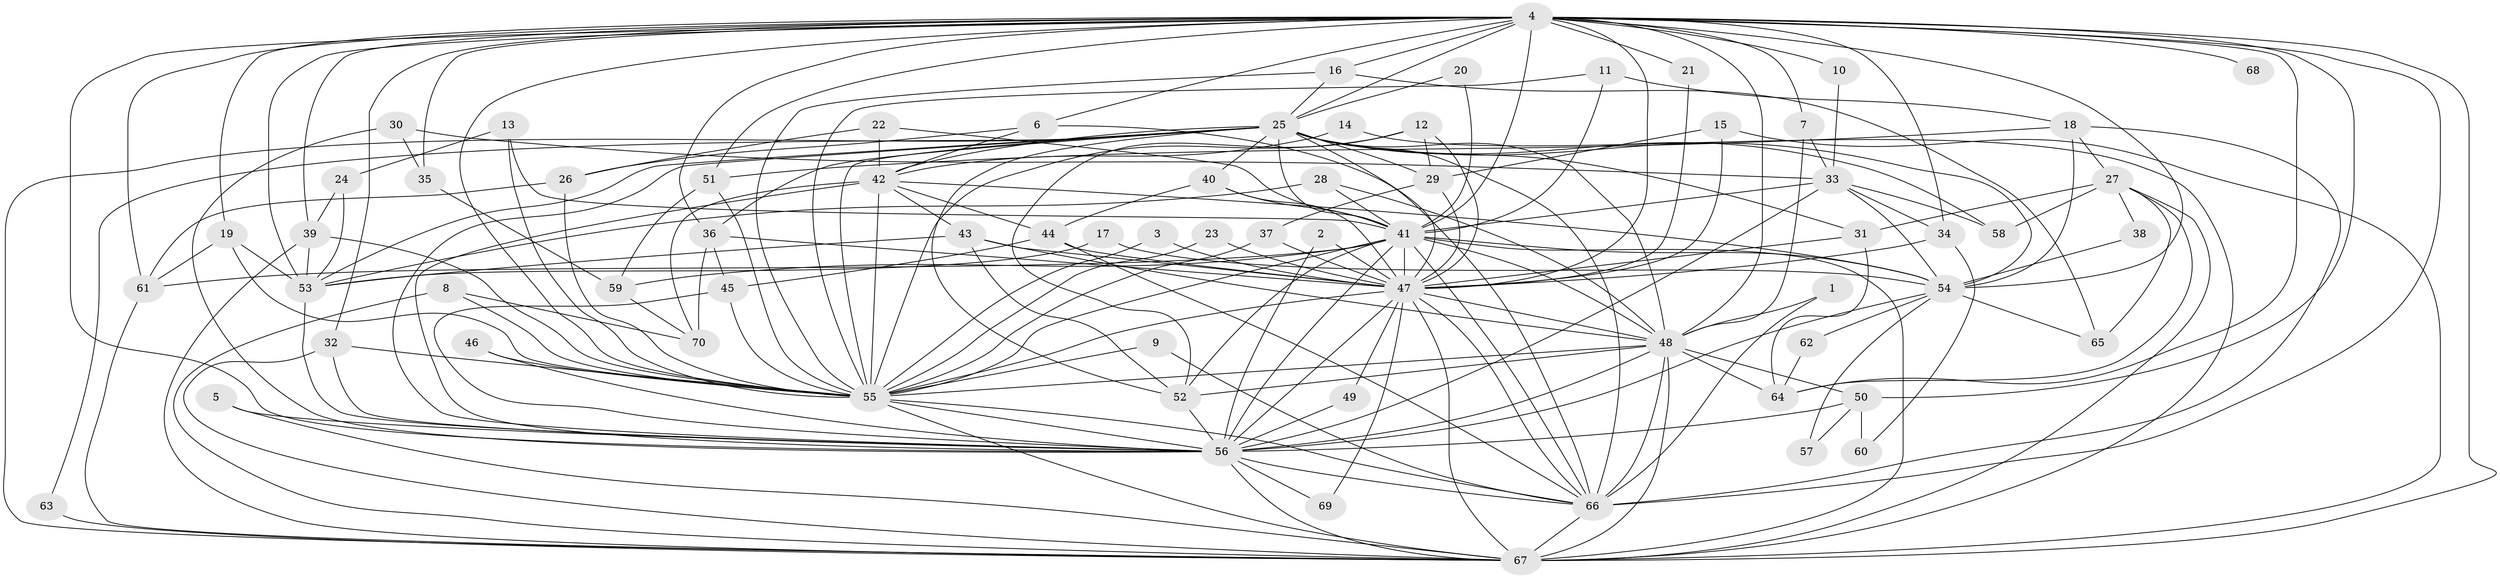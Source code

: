 // original degree distribution, {13: 0.007194244604316547, 26: 0.007194244604316547, 20: 0.007194244604316547, 29: 0.007194244604316547, 27: 0.02158273381294964, 23: 0.007194244604316547, 15: 0.007194244604316547, 19: 0.007194244604316547, 3: 0.2014388489208633, 2: 0.5107913669064749, 8: 0.007194244604316547, 4: 0.12949640287769784, 9: 0.02158273381294964, 5: 0.04316546762589928, 10: 0.007194244604316547, 7: 0.007194244604316547}
// Generated by graph-tools (version 1.1) at 2025/25/03/09/25 03:25:37]
// undirected, 70 vertices, 204 edges
graph export_dot {
graph [start="1"]
  node [color=gray90,style=filled];
  1;
  2;
  3;
  4;
  5;
  6;
  7;
  8;
  9;
  10;
  11;
  12;
  13;
  14;
  15;
  16;
  17;
  18;
  19;
  20;
  21;
  22;
  23;
  24;
  25;
  26;
  27;
  28;
  29;
  30;
  31;
  32;
  33;
  34;
  35;
  36;
  37;
  38;
  39;
  40;
  41;
  42;
  43;
  44;
  45;
  46;
  47;
  48;
  49;
  50;
  51;
  52;
  53;
  54;
  55;
  56;
  57;
  58;
  59;
  60;
  61;
  62;
  63;
  64;
  65;
  66;
  67;
  68;
  69;
  70;
  1 -- 48 [weight=1.0];
  1 -- 66 [weight=1.0];
  2 -- 47 [weight=1.0];
  2 -- 56 [weight=1.0];
  3 -- 47 [weight=1.0];
  3 -- 55 [weight=1.0];
  4 -- 6 [weight=1.0];
  4 -- 7 [weight=1.0];
  4 -- 10 [weight=1.0];
  4 -- 16 [weight=1.0];
  4 -- 19 [weight=1.0];
  4 -- 21 [weight=1.0];
  4 -- 25 [weight=2.0];
  4 -- 32 [weight=1.0];
  4 -- 34 [weight=1.0];
  4 -- 35 [weight=1.0];
  4 -- 36 [weight=1.0];
  4 -- 39 [weight=1.0];
  4 -- 41 [weight=3.0];
  4 -- 47 [weight=2.0];
  4 -- 48 [weight=2.0];
  4 -- 50 [weight=1.0];
  4 -- 51 [weight=1.0];
  4 -- 53 [weight=1.0];
  4 -- 54 [weight=1.0];
  4 -- 55 [weight=2.0];
  4 -- 56 [weight=2.0];
  4 -- 61 [weight=1.0];
  4 -- 64 [weight=1.0];
  4 -- 66 [weight=3.0];
  4 -- 67 [weight=2.0];
  4 -- 68 [weight=2.0];
  5 -- 56 [weight=1.0];
  5 -- 67 [weight=1.0];
  6 -- 26 [weight=1.0];
  6 -- 42 [weight=1.0];
  6 -- 66 [weight=1.0];
  7 -- 33 [weight=1.0];
  7 -- 48 [weight=1.0];
  8 -- 55 [weight=1.0];
  8 -- 67 [weight=1.0];
  8 -- 70 [weight=1.0];
  9 -- 55 [weight=1.0];
  9 -- 66 [weight=1.0];
  10 -- 33 [weight=1.0];
  11 -- 18 [weight=1.0];
  11 -- 41 [weight=1.0];
  11 -- 55 [weight=1.0];
  12 -- 29 [weight=1.0];
  12 -- 47 [weight=1.0];
  12 -- 52 [weight=1.0];
  12 -- 55 [weight=1.0];
  13 -- 24 [weight=1.0];
  13 -- 41 [weight=1.0];
  13 -- 55 [weight=1.0];
  14 -- 42 [weight=1.0];
  14 -- 67 [weight=1.0];
  15 -- 29 [weight=1.0];
  15 -- 47 [weight=1.0];
  15 -- 67 [weight=1.0];
  16 -- 25 [weight=1.0];
  16 -- 55 [weight=1.0];
  16 -- 65 [weight=1.0];
  17 -- 53 [weight=1.0];
  17 -- 54 [weight=1.0];
  18 -- 27 [weight=1.0];
  18 -- 51 [weight=1.0];
  18 -- 54 [weight=1.0];
  18 -- 66 [weight=1.0];
  19 -- 53 [weight=1.0];
  19 -- 55 [weight=1.0];
  19 -- 61 [weight=1.0];
  20 -- 25 [weight=1.0];
  20 -- 41 [weight=1.0];
  21 -- 47 [weight=1.0];
  22 -- 26 [weight=1.0];
  22 -- 41 [weight=1.0];
  22 -- 42 [weight=1.0];
  23 -- 47 [weight=1.0];
  23 -- 55 [weight=1.0];
  24 -- 39 [weight=1.0];
  24 -- 53 [weight=1.0];
  25 -- 29 [weight=1.0];
  25 -- 31 [weight=1.0];
  25 -- 36 [weight=1.0];
  25 -- 40 [weight=1.0];
  25 -- 41 [weight=2.0];
  25 -- 42 [weight=1.0];
  25 -- 47 [weight=1.0];
  25 -- 48 [weight=1.0];
  25 -- 52 [weight=1.0];
  25 -- 53 [weight=1.0];
  25 -- 54 [weight=1.0];
  25 -- 55 [weight=1.0];
  25 -- 56 [weight=2.0];
  25 -- 58 [weight=1.0];
  25 -- 63 [weight=1.0];
  25 -- 66 [weight=1.0];
  25 -- 67 [weight=1.0];
  26 -- 55 [weight=1.0];
  26 -- 61 [weight=1.0];
  27 -- 31 [weight=1.0];
  27 -- 38 [weight=1.0];
  27 -- 58 [weight=1.0];
  27 -- 64 [weight=1.0];
  27 -- 65 [weight=1.0];
  27 -- 67 [weight=1.0];
  28 -- 41 [weight=1.0];
  28 -- 48 [weight=1.0];
  28 -- 53 [weight=2.0];
  29 -- 37 [weight=1.0];
  29 -- 47 [weight=1.0];
  30 -- 33 [weight=1.0];
  30 -- 35 [weight=1.0];
  30 -- 56 [weight=2.0];
  31 -- 47 [weight=1.0];
  31 -- 64 [weight=1.0];
  32 -- 55 [weight=1.0];
  32 -- 56 [weight=1.0];
  32 -- 67 [weight=1.0];
  33 -- 34 [weight=1.0];
  33 -- 41 [weight=2.0];
  33 -- 54 [weight=1.0];
  33 -- 56 [weight=1.0];
  33 -- 58 [weight=1.0];
  34 -- 47 [weight=1.0];
  34 -- 60 [weight=1.0];
  35 -- 59 [weight=1.0];
  36 -- 45 [weight=1.0];
  36 -- 47 [weight=1.0];
  36 -- 70 [weight=1.0];
  37 -- 47 [weight=1.0];
  37 -- 55 [weight=1.0];
  38 -- 54 [weight=1.0];
  39 -- 53 [weight=1.0];
  39 -- 55 [weight=1.0];
  39 -- 67 [weight=1.0];
  40 -- 41 [weight=1.0];
  40 -- 44 [weight=1.0];
  40 -- 47 [weight=1.0];
  41 -- 47 [weight=1.0];
  41 -- 48 [weight=1.0];
  41 -- 52 [weight=1.0];
  41 -- 54 [weight=1.0];
  41 -- 55 [weight=3.0];
  41 -- 56 [weight=2.0];
  41 -- 59 [weight=1.0];
  41 -- 61 [weight=1.0];
  41 -- 66 [weight=1.0];
  41 -- 67 [weight=2.0];
  42 -- 43 [weight=1.0];
  42 -- 44 [weight=1.0];
  42 -- 54 [weight=1.0];
  42 -- 55 [weight=1.0];
  42 -- 56 [weight=1.0];
  42 -- 70 [weight=1.0];
  43 -- 47 [weight=1.0];
  43 -- 48 [weight=2.0];
  43 -- 52 [weight=1.0];
  43 -- 53 [weight=1.0];
  44 -- 45 [weight=2.0];
  44 -- 47 [weight=1.0];
  44 -- 66 [weight=1.0];
  45 -- 55 [weight=1.0];
  45 -- 56 [weight=1.0];
  46 -- 55 [weight=1.0];
  46 -- 56 [weight=1.0];
  47 -- 48 [weight=1.0];
  47 -- 49 [weight=1.0];
  47 -- 55 [weight=1.0];
  47 -- 56 [weight=1.0];
  47 -- 66 [weight=1.0];
  47 -- 67 [weight=1.0];
  47 -- 69 [weight=1.0];
  48 -- 50 [weight=1.0];
  48 -- 52 [weight=2.0];
  48 -- 55 [weight=1.0];
  48 -- 56 [weight=1.0];
  48 -- 64 [weight=1.0];
  48 -- 66 [weight=1.0];
  48 -- 67 [weight=2.0];
  49 -- 56 [weight=2.0];
  50 -- 56 [weight=3.0];
  50 -- 57 [weight=1.0];
  50 -- 60 [weight=1.0];
  51 -- 55 [weight=1.0];
  51 -- 59 [weight=1.0];
  52 -- 56 [weight=1.0];
  53 -- 56 [weight=1.0];
  54 -- 56 [weight=1.0];
  54 -- 57 [weight=1.0];
  54 -- 62 [weight=1.0];
  54 -- 65 [weight=1.0];
  55 -- 56 [weight=1.0];
  55 -- 66 [weight=1.0];
  55 -- 67 [weight=1.0];
  56 -- 66 [weight=1.0];
  56 -- 67 [weight=1.0];
  56 -- 69 [weight=1.0];
  59 -- 70 [weight=1.0];
  61 -- 67 [weight=1.0];
  62 -- 64 [weight=1.0];
  63 -- 67 [weight=1.0];
  66 -- 67 [weight=1.0];
}
